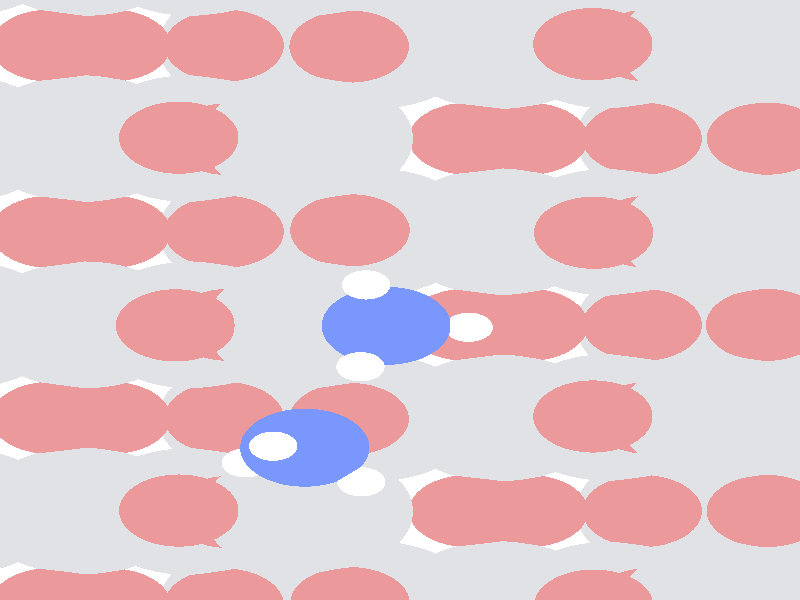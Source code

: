 #include "colors.inc"
#include "finish.inc"

global_settings {assumed_gamma 1 max_trace_level 6}
background {color White}
camera {orthographic
  right -9.91*x up 12.31*y
  direction 1.00*z
  location <0,0,50.00> look_at <0,0,0>}
light_source {<  2.00,   3.00,  125.00> color White
  area_light <0.95, 0, 0>, <0, 0.80, 0>, 5, 4
  adaptive 1 jitter}

#declare simple = finish {phong 0.7}
#declare pale = finish {ambient .5 diffuse .85 roughness .001 specular 0.200 }
#declare intermediate = finish {ambient 0.3 diffuse 0.6 specular 0.10 roughness 0.04 }
#declare vmd = finish {ambient .0 diffuse .65 phong 0.1 phong_size 40. specular 0.500 }
#declare jmol = finish {ambient .2 diffuse .6 specular 1 roughness .001 metallic}
#declare ase2 = finish {ambient 0.05 brilliance 3 diffuse 0.6 metallic specular 0.70 roughness 0.04 reflection 0.15}
#declare mj_mol = finish {ambient .00 diffuse .55 phong 0.0 phong_size 0.specular .250 roughness 0.1 brilliance 0.8 reflection 0.0 }
#declare ase3 = finish {ambient .15 brilliance 2 diffuse .6 metallic specular 1. roughness .001 reflection .0}
#declare glass = finish {ambient .05 diffuse .3 specular 1. roughness .001}
#declare glass2 = finish {ambient .0 diffuse .3 specular 1. reflection .25 roughness .001}
#declare Rcell = 0.100;
#declare Rbond = 0.100;

#macro atom(LOC, R, COL, TRANS, FIN)
  sphere{LOC, R texture{pigment{color COL transmit TRANS} finish{FIN}}}
#end
#macro constrain(LOC, R, COL, TRANS FIN)
union{torus{R, Rcell rotate 45*z texture{pigment{color COL transmit TRANS} finish{FIN}}}
      torus{R, Rcell rotate -45*z texture{pigment{color COL transmit TRANS} finish{FIN}}}
      translate LOC}
#end

atom(< -4.97,  -4.33, -12.93>, 0.74, rgb <0.84, 0.32, 0.33>, 0.0, pale) // #0 
atom(<-10.14,  -6.25, -12.93>, 0.74, rgb <0.84, 0.32, 0.33>, 0.0, pale) // #1 
atom(<-12.03,  -6.25, -12.17>, 1.30, rgb <0.75, 0.76, 0.78>, 0.0, pale) // #2 
atom(< -6.86,  -4.33, -12.17>, 1.30, rgb <0.75, 0.76, 0.78>, 0.0, pale) // #3 
atom(< -3.92,  -4.33, -11.29>, 1.30, rgb <0.75, 0.76, 0.78>, 0.0, pale) // #4 
atom(< -9.09,  -6.25, -11.29>, 1.30, rgb <0.75, 0.76, 0.78>, 0.0, pale) // #5 
atom(< -3.58,  -6.25, -11.42>, 0.74, rgb <0.84, 0.32, 0.33>, 0.0, pale) // #6 
atom(< -8.76,  -4.33, -11.42>, 0.74, rgb <0.84, 0.32, 0.33>, 0.0, pale) // #7 
atom(< -5.82,  -4.33, -10.53>, 0.74, rgb <0.84, 0.32, 0.33>, 0.0, pale) // #8 
atom(<-10.99,  -6.25, -10.53>, 0.74, rgb <0.84, 0.32, 0.33>, 0.0, pale) // #9 
atom(< -7.20,  -6.25, -12.04>, 0.74, rgb <0.84, 0.32, 0.33>, 0.0, pale) // #10 
atom(<-12.37,  -4.33, -12.04>, 0.74, rgb <0.84, 0.32, 0.33>, 0.0, pale) // #11 
atom(< -3.64,  -4.33,  -9.34>, 0.74, rgb <0.84, 0.32, 0.33>, 0.0, pale) // #12 
atom(< -8.81,  -6.25,  -9.35>, 0.74, rgb <0.84, 0.32, 0.33>, 0.0, pale) // #13 
atom(<-10.67,  -6.25,  -8.55>, 1.30, rgb <0.75, 0.76, 0.78>, 0.0, pale) // #14 
atom(< -5.50,  -4.33,  -8.55>, 1.30, rgb <0.75, 0.76, 0.78>, 0.0, pale) // #15 
atom(<-12.95,  -4.34,  -7.79>, 1.30, rgb <0.75, 0.76, 0.78>, 0.0, pale) // #16 
atom(< -7.76,  -6.26,  -7.81>, 1.30, rgb <0.75, 0.76, 0.78>, 0.0, pale) // #17 
atom(<-12.52,  -6.25,  -7.86>, 0.74, rgb <0.84, 0.32, 0.33>, 0.0, pale) // #18 
atom(< -7.34,  -4.33,  -7.89>, 0.74, rgb <0.84, 0.32, 0.33>, 0.0, pale) // #19 
atom(< -4.38,  -4.33,  -6.94>, 0.74, rgb <0.84, 0.32, 0.33>, 0.0, pale) // #20 
atom(< -9.53,  -6.23,  -6.96>, 0.74, rgb <0.84, 0.32, 0.33>, 0.0, pale) // #21 
atom(< -5.85,  -6.25,  -8.46>, 0.74, rgb <0.84, 0.32, 0.33>, 0.0, pale) // #22 
atom(<-11.04,  -4.33,  -8.47>, 0.74, rgb <0.84, 0.32, 0.33>, 0.0, pale) // #23 
atom(<-12.45,  -4.35,  -5.86>, 0.74, rgb <0.84, 0.32, 0.33>, 0.0, pale) // #24 
atom(< -7.25,  -6.24,  -5.86>, 0.74, rgb <0.84, 0.32, 0.33>, 0.0, pale) // #25 
atom(< -9.13,  -6.25,  -4.93>, 1.30, rgb <0.75, 0.76, 0.78>, 0.0, pale) // #26 
atom(< -3.96,  -4.33,  -4.90>, 1.30, rgb <0.75, 0.76, 0.78>, 0.0, pale) // #27 
atom(<-11.48,  -4.34,  -4.35>, 1.30, rgb <0.75, 0.76, 0.78>, 0.0, pale) // #28 
atom(< -6.32,  -6.25,  -4.33>, 1.30, rgb <0.75, 0.76, 0.78>, 0.0, pale) // #29 
atom(<-10.96,  -6.22,  -4.12>, 0.74, rgb <0.84, 0.32, 0.33>, 0.0, pale) // #30 
atom(< -5.81,  -4.33,  -4.11>, 0.74, rgb <0.84, 0.32, 0.33>, 0.0, pale) // #31 
atom(<-13.08,  -4.32,  -3.45>, 0.74, rgb <0.84, 0.32, 0.33>, 0.0, pale) // #32 
atom(< -7.95,  -6.27,  -3.46>, 0.74, rgb <0.84, 0.32, 0.33>, 0.0, pale) // #33 
atom(< -4.33,  -6.24,  -4.84>, 0.74, rgb <0.84, 0.32, 0.33>, 0.0, pale) // #34 
atom(< -9.49,  -4.33,  -4.90>, 0.74, rgb <0.84, 0.32, 0.33>, 0.0, pale) // #35 
atom(< -4.97,  -0.51, -12.93>, 0.74, rgb <0.84, 0.32, 0.33>, 0.0, pale) // #36 
atom(<-10.14,  -2.42, -12.93>, 0.74, rgb <0.84, 0.32, 0.33>, 0.0, pale) // #37 
atom(<-12.03,  -2.42, -12.17>, 1.30, rgb <0.75, 0.76, 0.78>, 0.0, pale) // #38 
atom(< -6.86,  -0.51, -12.17>, 1.30, rgb <0.75, 0.76, 0.78>, 0.0, pale) // #39 
atom(< -3.92,  -0.51, -11.29>, 1.30, rgb <0.75, 0.76, 0.78>, 0.0, pale) // #40 
atom(< -9.09,  -2.42, -11.29>, 1.30, rgb <0.75, 0.76, 0.78>, 0.0, pale) // #41 
atom(< -3.58,  -2.42, -11.42>, 0.74, rgb <0.84, 0.32, 0.33>, 0.0, pale) // #42 
atom(< -8.76,  -0.51, -11.42>, 0.74, rgb <0.84, 0.32, 0.33>, 0.0, pale) // #43 
atom(< -5.82,  -0.51, -10.53>, 0.74, rgb <0.84, 0.32, 0.33>, 0.0, pale) // #44 
atom(<-10.99,  -2.42, -10.53>, 0.74, rgb <0.84, 0.32, 0.33>, 0.0, pale) // #45 
atom(< -7.20,  -2.42, -12.04>, 0.74, rgb <0.84, 0.32, 0.33>, 0.0, pale) // #46 
atom(<-12.37,  -0.51, -12.04>, 0.74, rgb <0.84, 0.32, 0.33>, 0.0, pale) // #47 
atom(< -3.63,  -0.51,  -9.32>, 0.74, rgb <0.84, 0.32, 0.33>, 0.0, pale) // #48 
atom(< -8.81,  -2.42,  -9.35>, 0.74, rgb <0.84, 0.32, 0.33>, 0.0, pale) // #49 
atom(<-10.67,  -2.42,  -8.55>, 1.30, rgb <0.75, 0.76, 0.78>, 0.0, pale) // #50 
atom(< -5.44,  -0.51,  -8.53>, 1.30, rgb <0.75, 0.76, 0.78>, 0.0, pale) // #51 
atom(<-12.93,  -0.51,  -7.70>, 1.30, rgb <0.75, 0.76, 0.78>, 0.0, pale) // #52 
atom(< -7.76,  -2.41,  -7.81>, 1.30, rgb <0.75, 0.76, 0.78>, 0.0, pale) // #53 
atom(<-12.52,  -2.42,  -7.86>, 0.74, rgb <0.84, 0.32, 0.33>, 0.0, pale) // #54 
atom(< -7.35,  -0.51,  -7.88>, 0.74, rgb <0.84, 0.32, 0.33>, 0.0, pale) // #55 
atom(< -4.38,  -0.51,  -6.92>, 0.74, rgb <0.84, 0.32, 0.33>, 0.0, pale) // #56 
atom(< -9.53,  -2.43,  -6.96>, 0.74, rgb <0.84, 0.32, 0.33>, 0.0, pale) // #57 
atom(< -5.85,  -2.42,  -8.47>, 0.74, rgb <0.84, 0.32, 0.33>, 0.0, pale) // #58 
atom(<-11.03,  -0.51,  -8.44>, 0.74, rgb <0.84, 0.32, 0.33>, 0.0, pale) // #59 
atom(<-12.45,  -0.51,  -5.78>, 0.74, rgb <0.84, 0.32, 0.33>, 0.0, pale) // #60 
atom(< -7.25,  -2.42,  -5.86>, 0.74, rgb <0.84, 0.32, 0.33>, 0.0, pale) // #61 
atom(< -9.14,  -2.42,  -4.93>, 1.30, rgb <0.75, 0.76, 0.78>, 0.0, pale) // #62 
atom(< -3.91,  -0.51,  -4.85>, 1.30, rgb <0.75, 0.76, 0.78>, 0.0, pale) // #63 
atom(<-11.45,  -0.51,  -4.15>, 1.30, rgb <0.75, 0.76, 0.78>, 0.0, pale) // #64 
atom(< -6.32,  -2.41,  -4.34>, 1.30, rgb <0.75, 0.76, 0.78>, 0.0, pale) // #65 
atom(<-10.97,  -2.44,  -4.14>, 0.74, rgb <0.84, 0.32, 0.33>, 0.0, pale) // #66 
atom(< -5.81,  -0.51,  -4.10>, 0.74, rgb <0.84, 0.32, 0.33>, 0.0, pale) // #67 
atom(<-13.13,  -0.52,  -3.38>, 0.74, rgb <0.84, 0.32, 0.33>, 0.0, pale) // #68 
atom(< -7.95,  -2.39,  -3.47>, 0.74, rgb <0.84, 0.32, 0.33>, 0.0, pale) // #69 
atom(< -4.33,  -2.42,  -4.85>, 0.74, rgb <0.84, 0.32, 0.33>, 0.0, pale) // #70 
atom(< -9.52,  -0.51,  -4.92>, 0.74, rgb <0.84, 0.32, 0.33>, 0.0, pale) // #71 
atom(<-11.52,  -3.03,  -0.91>, 0.80, rgb <0.19, 0.31, 0.97>, 0.0, pale) // #72 
atom(<-10.83,  -3.73,  -0.90>, 0.30, rgb <1.00, 1.00, 1.00>, 0.0, pale) // #73 
atom(<-11.91,  -3.00,   0.00>, 0.30, rgb <1.00, 1.00, 1.00>, 0.0, pale) // #74 
atom(<-12.25,  -3.34,  -1.55>, 0.30, rgb <1.00, 1.00, 1.00>, 0.0, pale) // #75 
atom(<-10.51,  -0.53,  -2.12>, 0.80, rgb <0.19, 0.31, 0.97>, 0.0, pale) // #76 
atom(<-10.83,  -1.37,  -1.59>, 0.30, rgb <1.00, 1.00, 1.00>, 0.0, pale) // #77 
atom(< -9.50,  -0.56,  -2.19>, 0.30, rgb <1.00, 1.00, 1.00>, 0.0, pale) // #78 
atom(<-10.76,   0.31,  -1.58>, 0.30, rgb <1.00, 1.00, 1.00>, 0.0, pale) // #79 
atom(< -4.97,   3.31, -12.93>, 0.74, rgb <0.84, 0.32, 0.33>, 0.0, pale) // #80 
atom(<-10.14,   1.40, -12.93>, 0.74, rgb <0.84, 0.32, 0.33>, 0.0, pale) // #81 
atom(<-12.03,   1.40, -12.17>, 1.30, rgb <0.75, 0.76, 0.78>, 0.0, pale) // #82 
atom(< -6.86,   3.31, -12.17>, 1.30, rgb <0.75, 0.76, 0.78>, 0.0, pale) // #83 
atom(< -3.92,   3.31, -11.29>, 1.30, rgb <0.75, 0.76, 0.78>, 0.0, pale) // #84 
atom(< -9.09,   1.40, -11.29>, 1.30, rgb <0.75, 0.76, 0.78>, 0.0, pale) // #85 
atom(< -3.58,   1.40, -11.42>, 0.74, rgb <0.84, 0.32, 0.33>, 0.0, pale) // #86 
atom(< -8.76,   3.31, -11.42>, 0.74, rgb <0.84, 0.32, 0.33>, 0.0, pale) // #87 
atom(< -5.82,   3.31, -10.53>, 0.74, rgb <0.84, 0.32, 0.33>, 0.0, pale) // #88 
atom(<-10.99,   1.40, -10.53>, 0.74, rgb <0.84, 0.32, 0.33>, 0.0, pale) // #89 
atom(< -7.20,   1.40, -12.04>, 0.74, rgb <0.84, 0.32, 0.33>, 0.0, pale) // #90 
atom(<-12.37,   3.31, -12.04>, 0.74, rgb <0.84, 0.32, 0.33>, 0.0, pale) // #91 
atom(< -3.64,   3.31,  -9.34>, 0.74, rgb <0.84, 0.32, 0.33>, 0.0, pale) // #92 
atom(< -8.81,   1.40,  -9.35>, 0.74, rgb <0.84, 0.32, 0.33>, 0.0, pale) // #93 
atom(<-10.67,   1.40,  -8.55>, 1.30, rgb <0.75, 0.76, 0.78>, 0.0, pale) // #94 
atom(< -5.50,   3.31,  -8.55>, 1.30, rgb <0.75, 0.76, 0.78>, 0.0, pale) // #95 
atom(<-12.95,   3.31,  -7.79>, 1.30, rgb <0.75, 0.76, 0.78>, 0.0, pale) // #96 
atom(< -7.76,   1.39,  -7.81>, 1.30, rgb <0.75, 0.76, 0.78>, 0.0, pale) // #97 
atom(<-12.52,   1.40,  -7.86>, 0.74, rgb <0.84, 0.32, 0.33>, 0.0, pale) // #98 
atom(< -7.34,   3.31,  -7.89>, 0.74, rgb <0.84, 0.32, 0.33>, 0.0, pale) // #99 
atom(< -4.38,   3.31,  -6.94>, 0.74, rgb <0.84, 0.32, 0.33>, 0.0, pale) // #100 
atom(< -9.53,   1.41,  -6.96>, 0.74, rgb <0.84, 0.32, 0.33>, 0.0, pale) // #101 
atom(< -5.85,   1.40,  -8.46>, 0.74, rgb <0.84, 0.32, 0.33>, 0.0, pale) // #102 
atom(<-11.04,   3.31,  -8.47>, 0.74, rgb <0.84, 0.32, 0.33>, 0.0, pale) // #103 
atom(<-12.45,   3.30,  -5.86>, 0.74, rgb <0.84, 0.32, 0.33>, 0.0, pale) // #104 
atom(< -7.25,   1.40,  -5.86>, 0.74, rgb <0.84, 0.32, 0.33>, 0.0, pale) // #105 
atom(< -9.13,   1.40,  -4.93>, 1.30, rgb <0.75, 0.76, 0.78>, 0.0, pale) // #106 
atom(< -3.96,   3.31,  -4.90>, 1.30, rgb <0.75, 0.76, 0.78>, 0.0, pale) // #107 
atom(<-11.48,   3.31,  -4.35>, 1.30, rgb <0.75, 0.76, 0.78>, 0.0, pale) // #108 
atom(< -6.32,   1.39,  -4.33>, 1.30, rgb <0.75, 0.76, 0.78>, 0.0, pale) // #109 
atom(<-10.96,   1.43,  -4.12>, 0.74, rgb <0.84, 0.32, 0.33>, 0.0, pale) // #110 
atom(< -5.81,   3.31,  -4.11>, 0.74, rgb <0.84, 0.32, 0.33>, 0.0, pale) // #111 
atom(<-13.08,   3.33,  -3.45>, 0.74, rgb <0.84, 0.32, 0.33>, 0.0, pale) // #112 
atom(< -7.95,   1.38,  -3.46>, 0.74, rgb <0.84, 0.32, 0.33>, 0.0, pale) // #113 
atom(< -4.33,   1.40,  -4.84>, 0.74, rgb <0.84, 0.32, 0.33>, 0.0, pale) // #114 
atom(< -9.49,   3.31,  -4.90>, 0.74, rgb <0.84, 0.32, 0.33>, 0.0, pale) // #115 
atom(< -4.97,   7.13, -12.93>, 0.74, rgb <0.84, 0.32, 0.33>, 0.0, pale) // #116 
atom(<-10.14,   5.22, -12.93>, 0.74, rgb <0.84, 0.32, 0.33>, 0.0, pale) // #117 
atom(<-12.03,   5.22, -12.17>, 1.30, rgb <0.75, 0.76, 0.78>, 0.0, pale) // #118 
atom(< -6.86,   7.13, -12.17>, 1.30, rgb <0.75, 0.76, 0.78>, 0.0, pale) // #119 
atom(< -3.92,   7.13, -11.29>, 1.30, rgb <0.75, 0.76, 0.78>, 0.0, pale) // #120 
atom(< -9.09,   5.22, -11.29>, 1.30, rgb <0.75, 0.76, 0.78>, 0.0, pale) // #121 
atom(< -3.58,   5.22, -11.42>, 0.74, rgb <0.84, 0.32, 0.33>, 0.0, pale) // #122 
atom(< -8.76,   7.13, -11.42>, 0.74, rgb <0.84, 0.32, 0.33>, 0.0, pale) // #123 
atom(< -5.82,   7.13, -10.53>, 0.74, rgb <0.84, 0.32, 0.33>, 0.0, pale) // #124 
atom(<-10.99,   5.22, -10.53>, 0.74, rgb <0.84, 0.32, 0.33>, 0.0, pale) // #125 
atom(< -7.20,   5.22, -12.04>, 0.74, rgb <0.84, 0.32, 0.33>, 0.0, pale) // #126 
atom(<-12.37,   7.13, -12.04>, 0.74, rgb <0.84, 0.32, 0.33>, 0.0, pale) // #127 
atom(< -3.63,   7.13,  -9.32>, 0.74, rgb <0.84, 0.32, 0.33>, 0.0, pale) // #128 
atom(< -8.81,   5.22,  -9.35>, 0.74, rgb <0.84, 0.32, 0.33>, 0.0, pale) // #129 
atom(<-10.67,   5.22,  -8.55>, 1.30, rgb <0.75, 0.76, 0.78>, 0.0, pale) // #130 
atom(< -5.44,   7.13,  -8.53>, 1.30, rgb <0.75, 0.76, 0.78>, 0.0, pale) // #131 
atom(<-12.93,   7.13,  -7.70>, 1.30, rgb <0.75, 0.76, 0.78>, 0.0, pale) // #132 
atom(< -7.76,   5.23,  -7.81>, 1.30, rgb <0.75, 0.76, 0.78>, 0.0, pale) // #133 
atom(<-12.52,   5.22,  -7.86>, 0.74, rgb <0.84, 0.32, 0.33>, 0.0, pale) // #134 
atom(< -7.35,   7.13,  -7.88>, 0.74, rgb <0.84, 0.32, 0.33>, 0.0, pale) // #135 
atom(< -4.38,   7.13,  -6.92>, 0.74, rgb <0.84, 0.32, 0.33>, 0.0, pale) // #136 
atom(< -9.53,   5.21,  -6.96>, 0.74, rgb <0.84, 0.32, 0.33>, 0.0, pale) // #137 
atom(< -5.85,   5.22,  -8.47>, 0.74, rgb <0.84, 0.32, 0.33>, 0.0, pale) // #138 
atom(<-11.03,   7.13,  -8.44>, 0.74, rgb <0.84, 0.32, 0.33>, 0.0, pale) // #139 
atom(<-12.45,   7.14,  -5.78>, 0.74, rgb <0.84, 0.32, 0.33>, 0.0, pale) // #140 
atom(< -7.25,   5.22,  -5.86>, 0.74, rgb <0.84, 0.32, 0.33>, 0.0, pale) // #141 
atom(< -9.14,   5.22,  -4.93>, 1.30, rgb <0.75, 0.76, 0.78>, 0.0, pale) // #142 
atom(< -3.91,   7.13,  -4.85>, 1.30, rgb <0.75, 0.76, 0.78>, 0.0, pale) // #143 
atom(<-11.45,   7.13,  -4.15>, 1.30, rgb <0.75, 0.76, 0.78>, 0.0, pale) // #144 
atom(< -6.32,   5.24,  -4.34>, 1.30, rgb <0.75, 0.76, 0.78>, 0.0, pale) // #145 
atom(<-10.97,   5.20,  -4.14>, 0.74, rgb <0.84, 0.32, 0.33>, 0.0, pale) // #146 
atom(< -5.81,   7.13,  -4.10>, 0.74, rgb <0.84, 0.32, 0.33>, 0.0, pale) // #147 
atom(<-13.13,   7.13,  -3.38>, 0.74, rgb <0.84, 0.32, 0.33>, 0.0, pale) // #148 
atom(< -7.95,   5.25,  -3.47>, 0.74, rgb <0.84, 0.32, 0.33>, 0.0, pale) // #149 
atom(< -4.33,   5.22,  -4.85>, 0.74, rgb <0.84, 0.32, 0.33>, 0.0, pale) // #150 
atom(< -9.52,   7.14,  -4.92>, 0.74, rgb <0.84, 0.32, 0.33>, 0.0, pale) // #151 
atom(<-11.52,   4.62,  -0.91>, 0.80, rgb <0.19, 0.31, 0.97>, 0.0, pale) // #152 
atom(<-10.83,   3.91,  -0.90>, 0.30, rgb <1.00, 1.00, 1.00>, 0.0, pale) // #153 
atom(<-11.91,   4.64,   0.00>, 0.30, rgb <1.00, 1.00, 1.00>, 0.0, pale) // #154 
atom(<-12.25,   4.31,  -1.55>, 0.30, rgb <1.00, 1.00, 1.00>, 0.0, pale) // #155 
atom(<-10.51,   7.12,  -2.12>, 0.80, rgb <0.19, 0.31, 0.97>, 0.0, pale) // #156 
atom(<-10.83,   6.28,  -1.59>, 0.30, rgb <1.00, 1.00, 1.00>, 0.0, pale) // #157 
atom(< -9.50,   7.09,  -2.19>, 0.30, rgb <1.00, 1.00, 1.00>, 0.0, pale) // #158 
atom(<-10.76,   7.95,  -1.58>, 0.30, rgb <1.00, 1.00, 1.00>, 0.0, pale) // #159 
atom(<  5.37,  -4.33, -12.93>, 0.74, rgb <0.84, 0.32, 0.33>, 0.0, pale) // #160 
atom(<  0.20,  -6.25, -12.93>, 0.74, rgb <0.84, 0.32, 0.33>, 0.0, pale) // #161 
atom(< -1.69,  -6.25, -12.17>, 1.30, rgb <0.75, 0.76, 0.78>, 0.0, pale) // #162 
atom(<  3.48,  -4.33, -12.17>, 1.30, rgb <0.75, 0.76, 0.78>, 0.0, pale) // #163 
atom(<  6.42,  -4.33, -11.29>, 1.30, rgb <0.75, 0.76, 0.78>, 0.0, pale) // #164 
atom(<  1.25,  -6.25, -11.29>, 1.30, rgb <0.75, 0.76, 0.78>, 0.0, pale) // #165 
atom(<  6.76,  -6.25, -11.42>, 0.74, rgb <0.84, 0.32, 0.33>, 0.0, pale) // #166 
atom(<  1.59,  -4.33, -11.42>, 0.74, rgb <0.84, 0.32, 0.33>, 0.0, pale) // #167 
atom(<  4.53,  -4.33, -10.53>, 0.74, rgb <0.84, 0.32, 0.33>, 0.0, pale) // #168 
atom(< -0.65,  -6.25, -10.53>, 0.74, rgb <0.84, 0.32, 0.33>, 0.0, pale) // #169 
atom(<  3.14,  -6.25, -12.04>, 0.74, rgb <0.84, 0.32, 0.33>, 0.0, pale) // #170 
atom(< -2.03,  -4.33, -12.04>, 0.74, rgb <0.84, 0.32, 0.33>, 0.0, pale) // #171 
atom(<  6.71,  -4.33,  -9.34>, 0.74, rgb <0.84, 0.32, 0.33>, 0.0, pale) // #172 
atom(<  1.53,  -6.25,  -9.35>, 0.74, rgb <0.84, 0.32, 0.33>, 0.0, pale) // #173 
atom(< -0.33,  -6.25,  -8.55>, 1.30, rgb <0.75, 0.76, 0.78>, 0.0, pale) // #174 
atom(<  4.84,  -4.33,  -8.55>, 1.30, rgb <0.75, 0.76, 0.78>, 0.0, pale) // #175 
atom(< -2.61,  -4.34,  -7.79>, 1.30, rgb <0.75, 0.76, 0.78>, 0.0, pale) // #176 
atom(<  2.59,  -6.26,  -7.81>, 1.30, rgb <0.75, 0.76, 0.78>, 0.0, pale) // #177 
atom(< -2.18,  -6.25,  -7.86>, 0.74, rgb <0.84, 0.32, 0.33>, 0.0, pale) // #178 
atom(<  3.00,  -4.33,  -7.89>, 0.74, rgb <0.84, 0.32, 0.33>, 0.0, pale) // #179 
atom(<  5.96,  -4.33,  -6.94>, 0.74, rgb <0.84, 0.32, 0.33>, 0.0, pale) // #180 
atom(<  0.81,  -6.23,  -6.96>, 0.74, rgb <0.84, 0.32, 0.33>, 0.0, pale) // #181 
atom(<  4.49,  -6.25,  -8.46>, 0.74, rgb <0.84, 0.32, 0.33>, 0.0, pale) // #182 
atom(< -0.69,  -4.33,  -8.47>, 0.74, rgb <0.84, 0.32, 0.33>, 0.0, pale) // #183 
atom(< -2.11,  -4.35,  -5.86>, 0.74, rgb <0.84, 0.32, 0.33>, 0.0, pale) // #184 
atom(<  3.09,  -6.24,  -5.86>, 0.74, rgb <0.84, 0.32, 0.33>, 0.0, pale) // #185 
atom(<  1.21,  -6.25,  -4.93>, 1.30, rgb <0.75, 0.76, 0.78>, 0.0, pale) // #186 
atom(<  6.38,  -4.33,  -4.90>, 1.30, rgb <0.75, 0.76, 0.78>, 0.0, pale) // #187 
atom(< -1.14,  -4.34,  -4.35>, 1.30, rgb <0.75, 0.76, 0.78>, 0.0, pale) // #188 
atom(<  4.02,  -6.25,  -4.33>, 1.30, rgb <0.75, 0.76, 0.78>, 0.0, pale) // #189 
atom(< -0.62,  -6.22,  -4.12>, 0.74, rgb <0.84, 0.32, 0.33>, 0.0, pale) // #190 
atom(<  4.54,  -4.33,  -4.11>, 0.74, rgb <0.84, 0.32, 0.33>, 0.0, pale) // #191 
atom(< -2.74,  -4.32,  -3.45>, 0.74, rgb <0.84, 0.32, 0.33>, 0.0, pale) // #192 
atom(<  2.40,  -6.27,  -3.46>, 0.74, rgb <0.84, 0.32, 0.33>, 0.0, pale) // #193 
atom(<  6.02,  -6.24,  -4.84>, 0.74, rgb <0.84, 0.32, 0.33>, 0.0, pale) // #194 
atom(<  0.85,  -4.33,  -4.90>, 0.74, rgb <0.84, 0.32, 0.33>, 0.0, pale) // #195 
atom(<  5.37,  -0.51, -12.93>, 0.74, rgb <0.84, 0.32, 0.33>, 0.0, pale) // #196 
atom(<  0.20,  -2.42, -12.93>, 0.74, rgb <0.84, 0.32, 0.33>, 0.0, pale) // #197 
atom(< -1.69,  -2.42, -12.17>, 1.30, rgb <0.75, 0.76, 0.78>, 0.0, pale) // #198 
atom(<  3.48,  -0.51, -12.17>, 1.30, rgb <0.75, 0.76, 0.78>, 0.0, pale) // #199 
atom(<  6.42,  -0.51, -11.29>, 1.30, rgb <0.75, 0.76, 0.78>, 0.0, pale) // #200 
atom(<  1.25,  -2.42, -11.29>, 1.30, rgb <0.75, 0.76, 0.78>, 0.0, pale) // #201 
atom(<  6.76,  -2.42, -11.42>, 0.74, rgb <0.84, 0.32, 0.33>, 0.0, pale) // #202 
atom(<  1.59,  -0.51, -11.42>, 0.74, rgb <0.84, 0.32, 0.33>, 0.0, pale) // #203 
atom(<  4.53,  -0.51, -10.53>, 0.74, rgb <0.84, 0.32, 0.33>, 0.0, pale) // #204 
atom(< -0.65,  -2.42, -10.53>, 0.74, rgb <0.84, 0.32, 0.33>, 0.0, pale) // #205 
atom(<  3.14,  -2.42, -12.04>, 0.74, rgb <0.84, 0.32, 0.33>, 0.0, pale) // #206 
atom(< -2.03,  -0.51, -12.04>, 0.74, rgb <0.84, 0.32, 0.33>, 0.0, pale) // #207 
atom(<  6.72,  -0.51,  -9.32>, 0.74, rgb <0.84, 0.32, 0.33>, 0.0, pale) // #208 
atom(<  1.53,  -2.42,  -9.35>, 0.74, rgb <0.84, 0.32, 0.33>, 0.0, pale) // #209 
atom(< -0.33,  -2.42,  -8.55>, 1.30, rgb <0.75, 0.76, 0.78>, 0.0, pale) // #210 
atom(<  4.90,  -0.51,  -8.53>, 1.30, rgb <0.75, 0.76, 0.78>, 0.0, pale) // #211 
atom(< -2.58,  -0.51,  -7.70>, 1.30, rgb <0.75, 0.76, 0.78>, 0.0, pale) // #212 
atom(<  2.59,  -2.41,  -7.81>, 1.30, rgb <0.75, 0.76, 0.78>, 0.0, pale) // #213 
atom(< -2.18,  -2.42,  -7.86>, 0.74, rgb <0.84, 0.32, 0.33>, 0.0, pale) // #214 
atom(<  3.00,  -0.51,  -7.88>, 0.74, rgb <0.84, 0.32, 0.33>, 0.0, pale) // #215 
atom(<  5.96,  -0.51,  -6.92>, 0.74, rgb <0.84, 0.32, 0.33>, 0.0, pale) // #216 
atom(<  0.81,  -2.43,  -6.96>, 0.74, rgb <0.84, 0.32, 0.33>, 0.0, pale) // #217 
atom(<  4.49,  -2.42,  -8.47>, 0.74, rgb <0.84, 0.32, 0.33>, 0.0, pale) // #218 
atom(< -0.68,  -0.51,  -8.44>, 0.74, rgb <0.84, 0.32, 0.33>, 0.0, pale) // #219 
atom(< -2.11,  -0.51,  -5.78>, 0.74, rgb <0.84, 0.32, 0.33>, 0.0, pale) // #220 
atom(<  3.09,  -2.42,  -5.86>, 0.74, rgb <0.84, 0.32, 0.33>, 0.0, pale) // #221 
atom(<  1.21,  -2.42,  -4.93>, 1.30, rgb <0.75, 0.76, 0.78>, 0.0, pale) // #222 
atom(<  6.43,  -0.51,  -4.85>, 1.30, rgb <0.75, 0.76, 0.78>, 0.0, pale) // #223 
atom(< -1.10,  -0.51,  -4.15>, 1.30, rgb <0.75, 0.76, 0.78>, 0.0, pale) // #224 
atom(<  4.02,  -2.41,  -4.34>, 1.30, rgb <0.75, 0.76, 0.78>, 0.0, pale) // #225 
atom(< -0.63,  -2.44,  -4.14>, 0.74, rgb <0.84, 0.32, 0.33>, 0.0, pale) // #226 
atom(<  4.53,  -0.51,  -4.10>, 0.74, rgb <0.84, 0.32, 0.33>, 0.0, pale) // #227 
atom(< -2.78,  -0.52,  -3.38>, 0.74, rgb <0.84, 0.32, 0.33>, 0.0, pale) // #228 
atom(<  2.39,  -2.39,  -3.47>, 0.74, rgb <0.84, 0.32, 0.33>, 0.0, pale) // #229 
atom(<  6.01,  -2.42,  -4.85>, 0.74, rgb <0.84, 0.32, 0.33>, 0.0, pale) // #230 
atom(<  0.82,  -0.51,  -4.92>, 0.74, rgb <0.84, 0.32, 0.33>, 0.0, pale) // #231 
atom(< -1.18,  -3.03,  -0.91>, 0.80, rgb <0.19, 0.31, 0.97>, 0.0, pale) // #232 
atom(< -0.48,  -3.73,  -0.90>, 0.30, rgb <1.00, 1.00, 1.00>, 0.0, pale) // #233 
atom(< -1.57,  -3.00,   0.00>, 0.30, rgb <1.00, 1.00, 1.00>, 0.0, pale) // #234 
atom(< -1.91,  -3.34,  -1.55>, 0.30, rgb <1.00, 1.00, 1.00>, 0.0, pale) // #235 
atom(< -0.17,  -0.53,  -2.12>, 0.80, rgb <0.19, 0.31, 0.97>, 0.0, pale) // #236 
atom(< -0.49,  -1.37,  -1.59>, 0.30, rgb <1.00, 1.00, 1.00>, 0.0, pale) // #237 
atom(<  0.85,  -0.56,  -2.19>, 0.30, rgb <1.00, 1.00, 1.00>, 0.0, pale) // #238 
atom(< -0.42,   0.31,  -1.58>, 0.30, rgb <1.00, 1.00, 1.00>, 0.0, pale) // #239 
atom(<  5.37,   3.31, -12.93>, 0.74, rgb <0.84, 0.32, 0.33>, 0.0, pale) // #240 
atom(<  0.20,   1.40, -12.93>, 0.74, rgb <0.84, 0.32, 0.33>, 0.0, pale) // #241 
atom(< -1.69,   1.40, -12.17>, 1.30, rgb <0.75, 0.76, 0.78>, 0.0, pale) // #242 
atom(<  3.48,   3.31, -12.17>, 1.30, rgb <0.75, 0.76, 0.78>, 0.0, pale) // #243 
atom(<  6.42,   3.31, -11.29>, 1.30, rgb <0.75, 0.76, 0.78>, 0.0, pale) // #244 
atom(<  1.25,   1.40, -11.29>, 1.30, rgb <0.75, 0.76, 0.78>, 0.0, pale) // #245 
atom(<  6.76,   1.40, -11.42>, 0.74, rgb <0.84, 0.32, 0.33>, 0.0, pale) // #246 
atom(<  1.59,   3.31, -11.42>, 0.74, rgb <0.84, 0.32, 0.33>, 0.0, pale) // #247 
atom(<  4.53,   3.31, -10.53>, 0.74, rgb <0.84, 0.32, 0.33>, 0.0, pale) // #248 
atom(< -0.65,   1.40, -10.53>, 0.74, rgb <0.84, 0.32, 0.33>, 0.0, pale) // #249 
atom(<  3.14,   1.40, -12.04>, 0.74, rgb <0.84, 0.32, 0.33>, 0.0, pale) // #250 
atom(< -2.03,   3.31, -12.04>, 0.74, rgb <0.84, 0.32, 0.33>, 0.0, pale) // #251 
atom(<  6.71,   3.31,  -9.34>, 0.74, rgb <0.84, 0.32, 0.33>, 0.0, pale) // #252 
atom(<  1.53,   1.40,  -9.35>, 0.74, rgb <0.84, 0.32, 0.33>, 0.0, pale) // #253 
atom(< -0.33,   1.40,  -8.55>, 1.30, rgb <0.75, 0.76, 0.78>, 0.0, pale) // #254 
atom(<  4.84,   3.31,  -8.55>, 1.30, rgb <0.75, 0.76, 0.78>, 0.0, pale) // #255 
atom(< -2.61,   3.31,  -7.79>, 1.30, rgb <0.75, 0.76, 0.78>, 0.0, pale) // #256 
atom(<  2.59,   1.39,  -7.81>, 1.30, rgb <0.75, 0.76, 0.78>, 0.0, pale) // #257 
atom(< -2.18,   1.40,  -7.86>, 0.74, rgb <0.84, 0.32, 0.33>, 0.0, pale) // #258 
atom(<  3.00,   3.31,  -7.89>, 0.74, rgb <0.84, 0.32, 0.33>, 0.0, pale) // #259 
atom(<  5.96,   3.31,  -6.94>, 0.74, rgb <0.84, 0.32, 0.33>, 0.0, pale) // #260 
atom(<  0.81,   1.41,  -6.96>, 0.74, rgb <0.84, 0.32, 0.33>, 0.0, pale) // #261 
atom(<  4.49,   1.40,  -8.46>, 0.74, rgb <0.84, 0.32, 0.33>, 0.0, pale) // #262 
atom(< -0.69,   3.31,  -8.47>, 0.74, rgb <0.84, 0.32, 0.33>, 0.0, pale) // #263 
atom(< -2.11,   3.30,  -5.86>, 0.74, rgb <0.84, 0.32, 0.33>, 0.0, pale) // #264 
atom(<  3.09,   1.40,  -5.86>, 0.74, rgb <0.84, 0.32, 0.33>, 0.0, pale) // #265 
atom(<  1.21,   1.40,  -4.93>, 1.30, rgb <0.75, 0.76, 0.78>, 0.0, pale) // #266 
atom(<  6.38,   3.31,  -4.90>, 1.30, rgb <0.75, 0.76, 0.78>, 0.0, pale) // #267 
atom(< -1.14,   3.31,  -4.35>, 1.30, rgb <0.75, 0.76, 0.78>, 0.0, pale) // #268 
atom(<  4.02,   1.39,  -4.33>, 1.30, rgb <0.75, 0.76, 0.78>, 0.0, pale) // #269 
atom(< -0.62,   1.43,  -4.12>, 0.74, rgb <0.84, 0.32, 0.33>, 0.0, pale) // #270 
atom(<  4.54,   3.31,  -4.11>, 0.74, rgb <0.84, 0.32, 0.33>, 0.0, pale) // #271 
atom(< -2.74,   3.33,  -3.45>, 0.74, rgb <0.84, 0.32, 0.33>, 0.0, pale) // #272 
atom(<  2.40,   1.38,  -3.46>, 0.74, rgb <0.84, 0.32, 0.33>, 0.0, pale) // #273 
atom(<  6.02,   1.40,  -4.84>, 0.74, rgb <0.84, 0.32, 0.33>, 0.0, pale) // #274 
atom(<  0.85,   3.31,  -4.90>, 0.74, rgb <0.84, 0.32, 0.33>, 0.0, pale) // #275 
atom(<  5.37,   7.13, -12.93>, 0.74, rgb <0.84, 0.32, 0.33>, 0.0, pale) // #276 
atom(<  0.20,   5.22, -12.93>, 0.74, rgb <0.84, 0.32, 0.33>, 0.0, pale) // #277 
atom(< -1.69,   5.22, -12.17>, 1.30, rgb <0.75, 0.76, 0.78>, 0.0, pale) // #278 
atom(<  3.48,   7.13, -12.17>, 1.30, rgb <0.75, 0.76, 0.78>, 0.0, pale) // #279 
atom(<  6.42,   7.13, -11.29>, 1.30, rgb <0.75, 0.76, 0.78>, 0.0, pale) // #280 
atom(<  1.25,   5.22, -11.29>, 1.30, rgb <0.75, 0.76, 0.78>, 0.0, pale) // #281 
atom(<  6.76,   5.22, -11.42>, 0.74, rgb <0.84, 0.32, 0.33>, 0.0, pale) // #282 
atom(<  1.59,   7.13, -11.42>, 0.74, rgb <0.84, 0.32, 0.33>, 0.0, pale) // #283 
atom(<  4.53,   7.13, -10.53>, 0.74, rgb <0.84, 0.32, 0.33>, 0.0, pale) // #284 
atom(< -0.65,   5.22, -10.53>, 0.74, rgb <0.84, 0.32, 0.33>, 0.0, pale) // #285 
atom(<  3.14,   5.22, -12.04>, 0.74, rgb <0.84, 0.32, 0.33>, 0.0, pale) // #286 
atom(< -2.03,   7.13, -12.04>, 0.74, rgb <0.84, 0.32, 0.33>, 0.0, pale) // #287 
atom(<  6.72,   7.13,  -9.32>, 0.74, rgb <0.84, 0.32, 0.33>, 0.0, pale) // #288 
atom(<  1.53,   5.22,  -9.35>, 0.74, rgb <0.84, 0.32, 0.33>, 0.0, pale) // #289 
atom(< -0.33,   5.22,  -8.55>, 1.30, rgb <0.75, 0.76, 0.78>, 0.0, pale) // #290 
atom(<  4.90,   7.13,  -8.53>, 1.30, rgb <0.75, 0.76, 0.78>, 0.0, pale) // #291 
atom(< -2.58,   7.13,  -7.70>, 1.30, rgb <0.75, 0.76, 0.78>, 0.0, pale) // #292 
atom(<  2.59,   5.23,  -7.81>, 1.30, rgb <0.75, 0.76, 0.78>, 0.0, pale) // #293 
atom(< -2.18,   5.22,  -7.86>, 0.74, rgb <0.84, 0.32, 0.33>, 0.0, pale) // #294 
atom(<  3.00,   7.13,  -7.88>, 0.74, rgb <0.84, 0.32, 0.33>, 0.0, pale) // #295 
atom(<  5.96,   7.13,  -6.92>, 0.74, rgb <0.84, 0.32, 0.33>, 0.0, pale) // #296 
atom(<  0.81,   5.21,  -6.96>, 0.74, rgb <0.84, 0.32, 0.33>, 0.0, pale) // #297 
atom(<  4.49,   5.22,  -8.47>, 0.74, rgb <0.84, 0.32, 0.33>, 0.0, pale) // #298 
atom(< -0.68,   7.13,  -8.44>, 0.74, rgb <0.84, 0.32, 0.33>, 0.0, pale) // #299 
atom(< -2.11,   7.14,  -5.78>, 0.74, rgb <0.84, 0.32, 0.33>, 0.0, pale) // #300 
atom(<  3.09,   5.22,  -5.86>, 0.74, rgb <0.84, 0.32, 0.33>, 0.0, pale) // #301 
atom(<  1.21,   5.22,  -4.93>, 1.30, rgb <0.75, 0.76, 0.78>, 0.0, pale) // #302 
atom(<  6.43,   7.13,  -4.85>, 1.30, rgb <0.75, 0.76, 0.78>, 0.0, pale) // #303 
atom(< -1.10,   7.13,  -4.15>, 1.30, rgb <0.75, 0.76, 0.78>, 0.0, pale) // #304 
atom(<  4.02,   5.24,  -4.34>, 1.30, rgb <0.75, 0.76, 0.78>, 0.0, pale) // #305 
atom(< -0.63,   5.20,  -4.14>, 0.74, rgb <0.84, 0.32, 0.33>, 0.0, pale) // #306 
atom(<  4.53,   7.13,  -4.10>, 0.74, rgb <0.84, 0.32, 0.33>, 0.0, pale) // #307 
atom(< -2.78,   7.13,  -3.38>, 0.74, rgb <0.84, 0.32, 0.33>, 0.0, pale) // #308 
atom(<  2.39,   5.25,  -3.47>, 0.74, rgb <0.84, 0.32, 0.33>, 0.0, pale) // #309 
atom(<  6.01,   5.22,  -4.85>, 0.74, rgb <0.84, 0.32, 0.33>, 0.0, pale) // #310 
atom(<  0.82,   7.14,  -4.92>, 0.74, rgb <0.84, 0.32, 0.33>, 0.0, pale) // #311 
